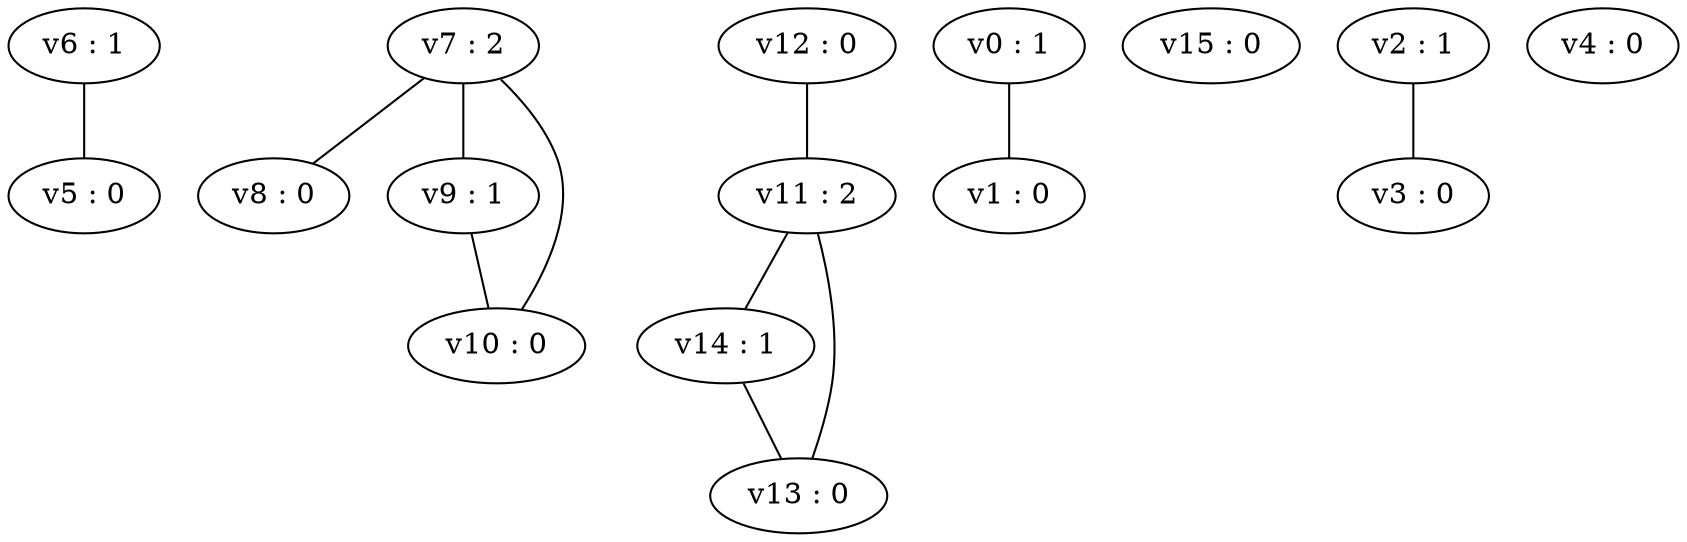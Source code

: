 strict graph G {
Node0[label="v6 : 1"]
Node1[label="v7 : 2"]
Node2[label="v8 : 0"]
Node3[label="v9 : 1"]
Node4[label="v10 : 0"]
Node5[label="v12 : 0"]
Node6[label="v11 : 2"]
Node7[label="v14 : 1"]
Node8[label="v13 : 0"]
Node9[label="v0 : 1"]
Node10[label="v15 : 0"]
Node11[label="v1 : 0"]
Node12[label="v2 : 1"]
Node13[label="v3 : 0"]
Node14[label="v4 : 0"]
Node15[label="v5 : 0"]
Node0-- {Node15};
Node1-- {Node2, Node3, Node4};
Node2-- {Node1};
Node3-- {Node1, Node4};
Node4-- {Node1, Node3};
Node5-- {Node6};
Node6-- {Node5, Node7, Node8};
Node7-- {Node6, Node8};
Node8-- {Node6, Node7};
Node9-- {Node11};
Node10-- {};
Node11-- {Node9};
Node12-- {Node13};
Node13-- {Node12};
Node14-- {};
Node15-- {Node0};
}
